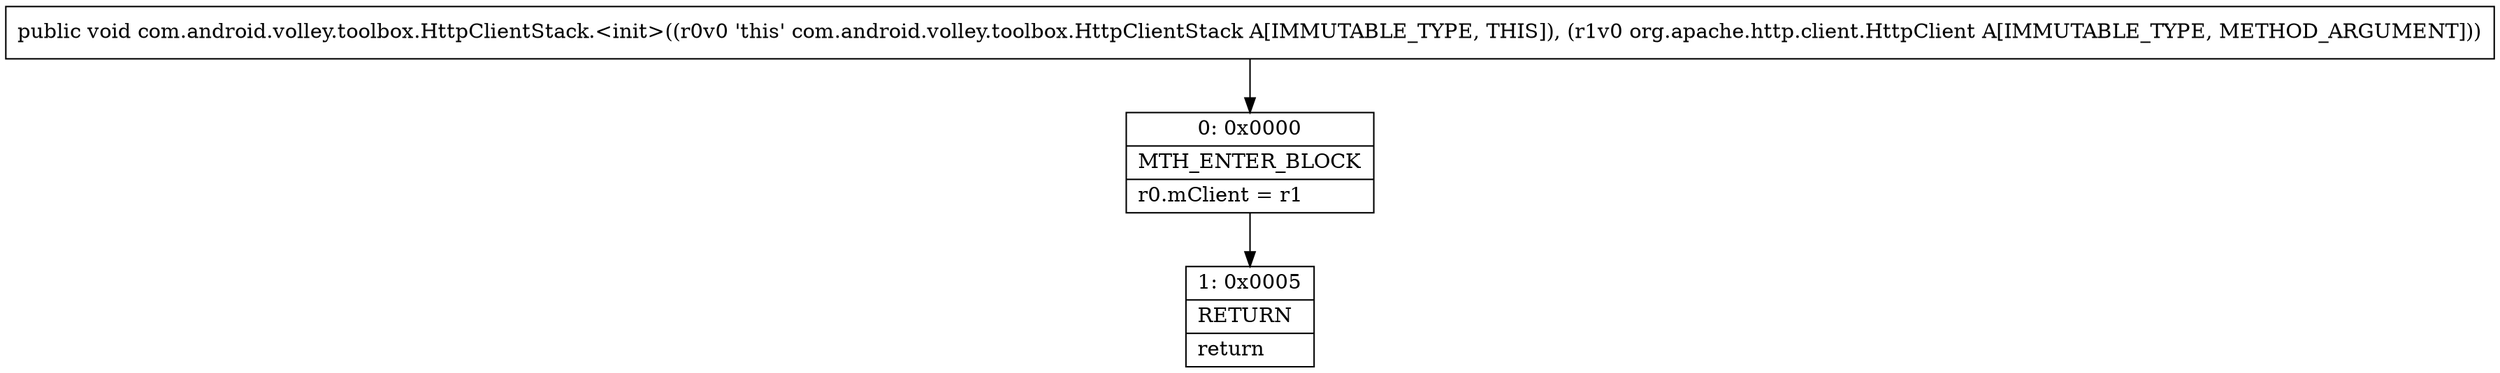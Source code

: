 digraph "CFG forcom.android.volley.toolbox.HttpClientStack.\<init\>(Lorg\/apache\/http\/client\/HttpClient;)V" {
Node_0 [shape=record,label="{0\:\ 0x0000|MTH_ENTER_BLOCK\l|r0.mClient = r1\l}"];
Node_1 [shape=record,label="{1\:\ 0x0005|RETURN\l|return\l}"];
MethodNode[shape=record,label="{public void com.android.volley.toolbox.HttpClientStack.\<init\>((r0v0 'this' com.android.volley.toolbox.HttpClientStack A[IMMUTABLE_TYPE, THIS]), (r1v0 org.apache.http.client.HttpClient A[IMMUTABLE_TYPE, METHOD_ARGUMENT])) }"];
MethodNode -> Node_0;
Node_0 -> Node_1;
}

